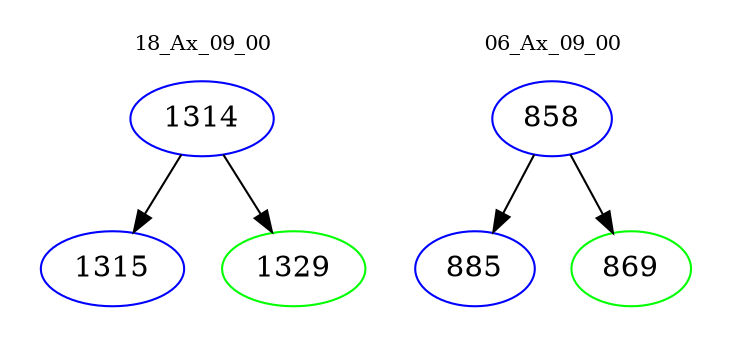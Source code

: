 digraph{
subgraph cluster_0 {
color = white
label = "18_Ax_09_00";
fontsize=10;
T0_1314 [label="1314", color="blue"]
T0_1314 -> T0_1315 [color="black"]
T0_1315 [label="1315", color="blue"]
T0_1314 -> T0_1329 [color="black"]
T0_1329 [label="1329", color="green"]
}
subgraph cluster_1 {
color = white
label = "06_Ax_09_00";
fontsize=10;
T1_858 [label="858", color="blue"]
T1_858 -> T1_885 [color="black"]
T1_885 [label="885", color="blue"]
T1_858 -> T1_869 [color="black"]
T1_869 [label="869", color="green"]
}
}
